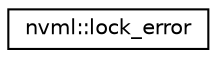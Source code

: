 digraph "Graphical Class Hierarchy"
{
  edge [fontname="Helvetica",fontsize="10",labelfontname="Helvetica",labelfontsize="10"];
  node [fontname="Helvetica",fontsize="10",shape=record];
  rankdir="LR";
  Node1 [label="nvml::lock_error",height=0.2,width=0.4,color="black", fillcolor="white", style="filled",URL="$classnvml_1_1lock__error.html",tooltip="Custom lock error class. "];
}
